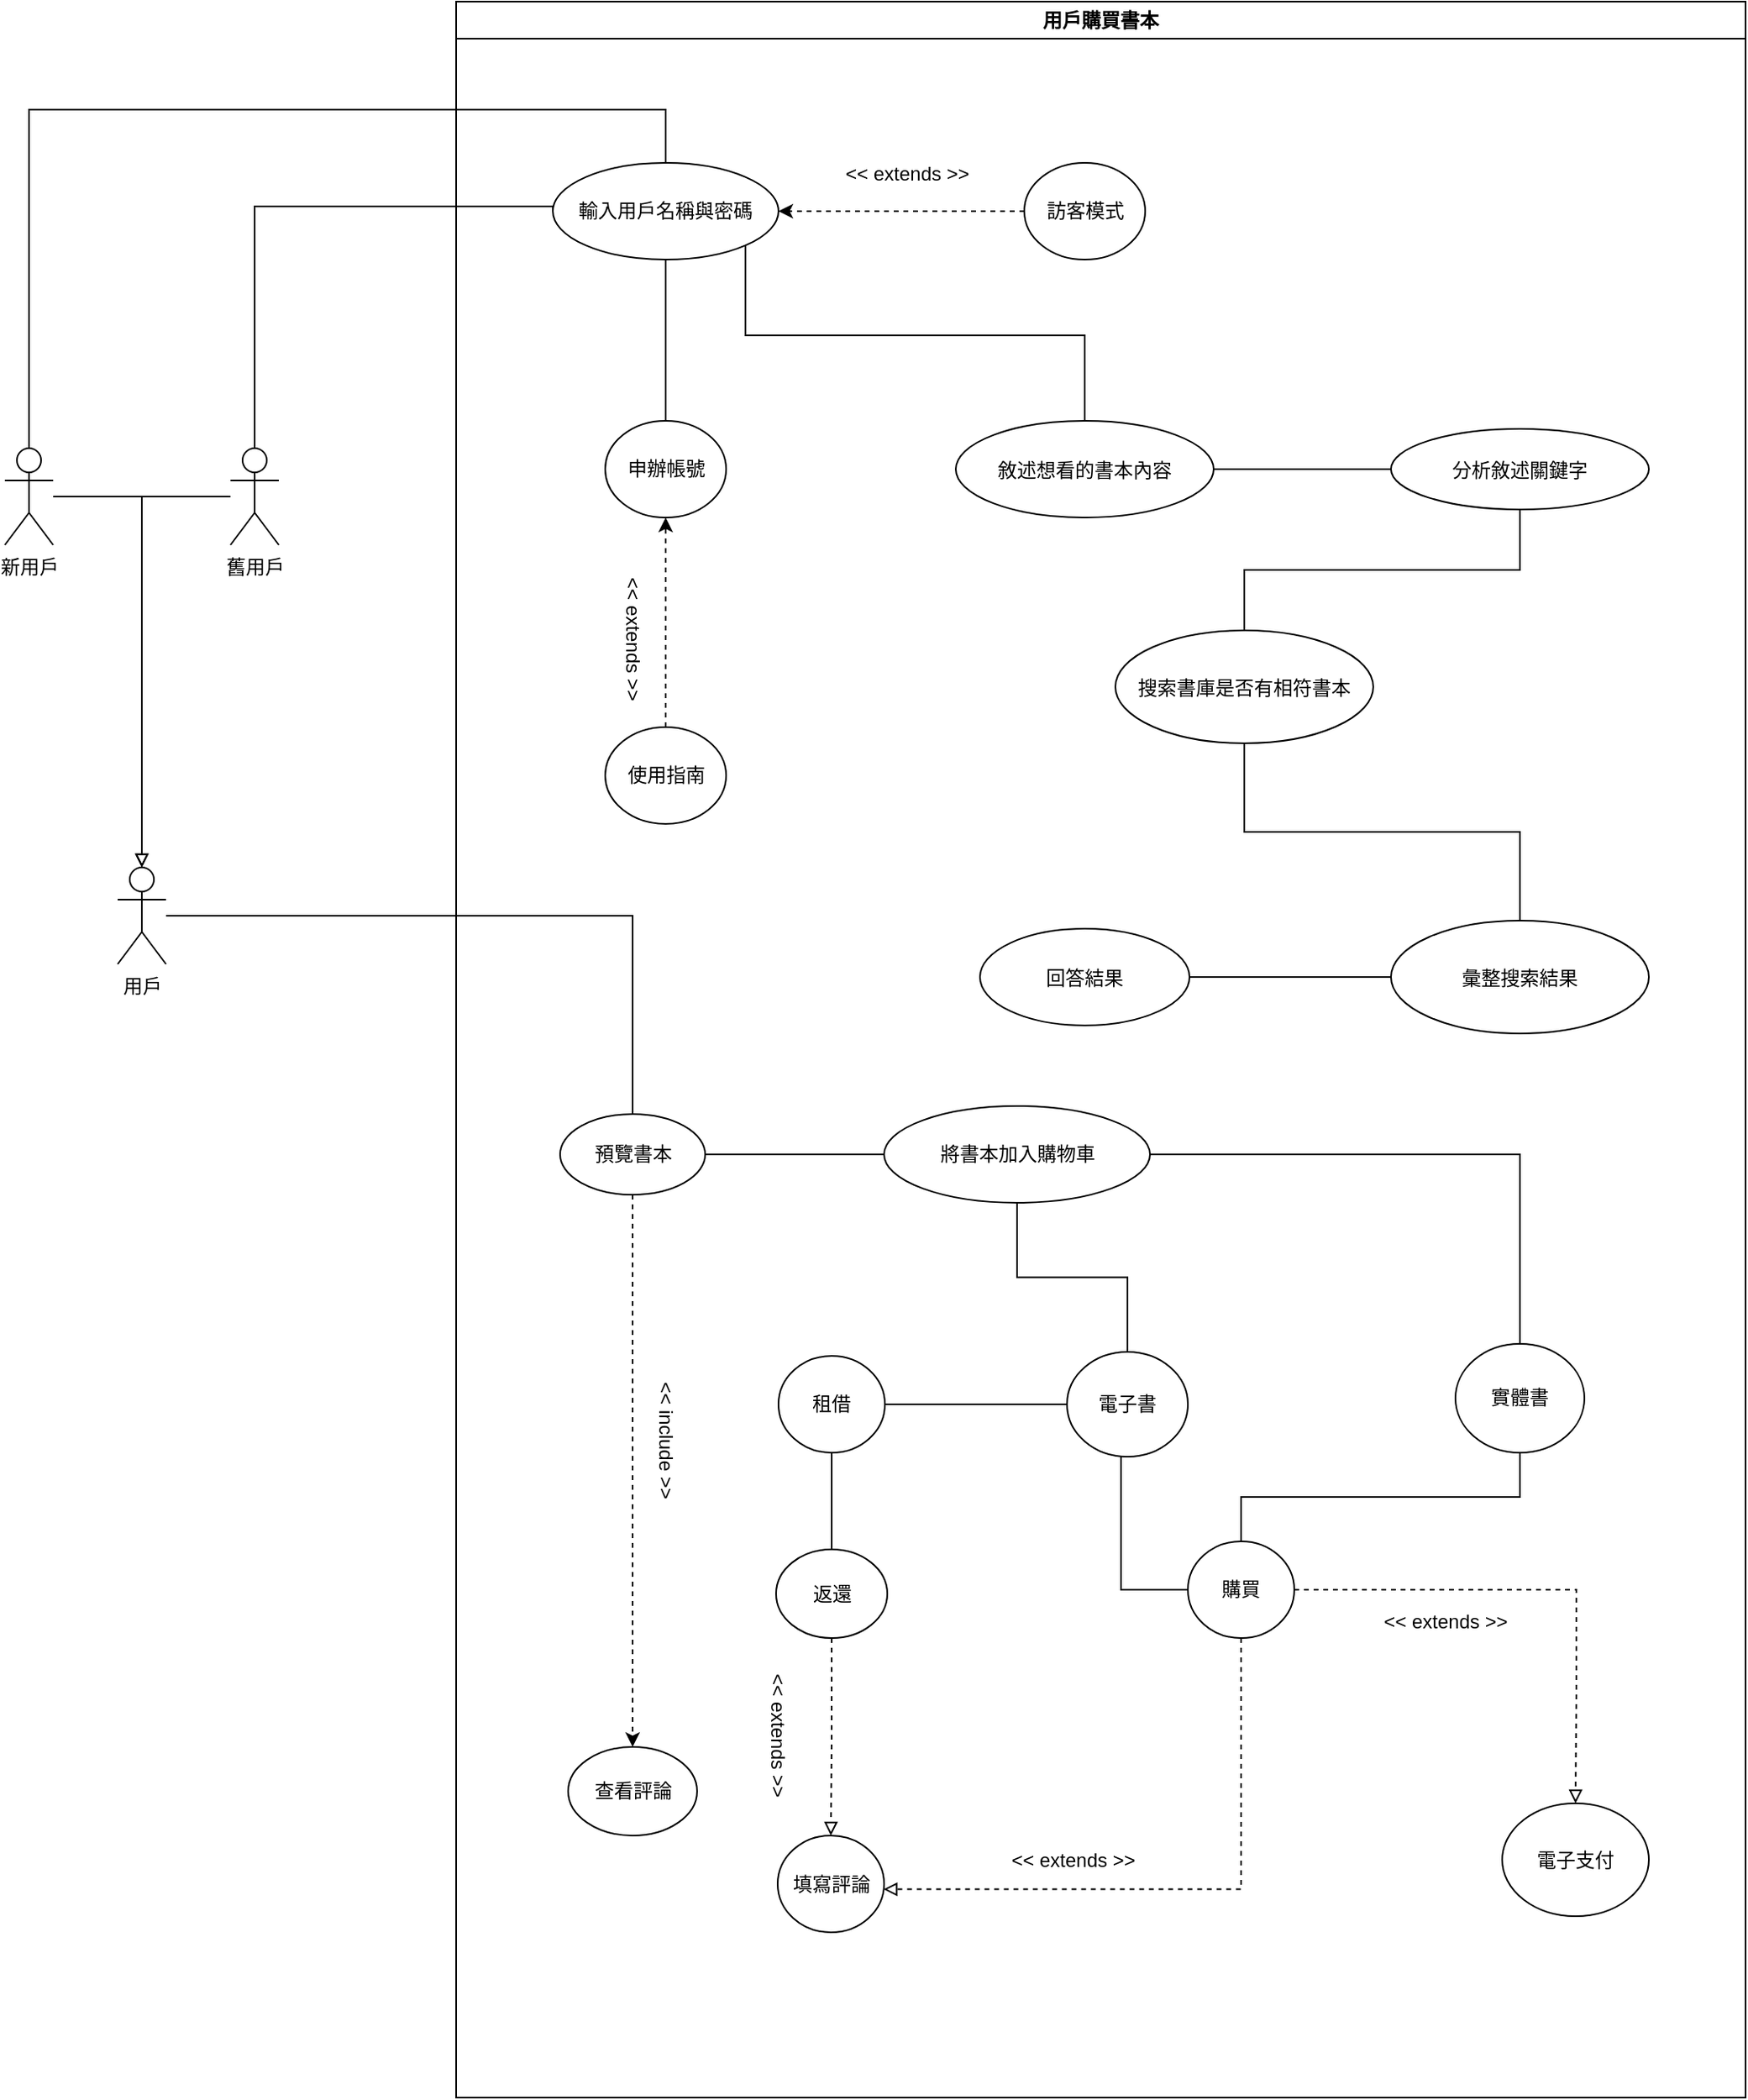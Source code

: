 <mxfile version="21.1.5" type="github" pages="4">
  <diagram name="第 1 页" id="juWUoHmqVazksuG_CoBL">
    <mxGraphModel dx="924" dy="549" grid="1" gridSize="10" guides="1" tooltips="1" connect="1" arrows="1" fold="1" page="1" pageScale="1" pageWidth="1169" pageHeight="1654" math="0" shadow="0">
      <root>
        <mxCell id="0" />
        <mxCell id="1" parent="0" />
        <mxCell id="0WwnzeJDcboaGbobXKBc-2" value="用戶購買書本" style="swimlane;whiteSpace=wrap;html=1;" vertex="1" parent="1">
          <mxGeometry x="340" y="173" width="800" height="1300" as="geometry">
            <mxRectangle x="270" y="100" width="110" height="30" as="alternateBounds" />
          </mxGeometry>
        </mxCell>
        <mxCell id="0WwnzeJDcboaGbobXKBc-35" value="輸入用戶名稱與密碼" style="ellipse;whiteSpace=wrap;html=1;" vertex="1" parent="0WwnzeJDcboaGbobXKBc-2">
          <mxGeometry x="60" y="100" width="140" height="60" as="geometry" />
        </mxCell>
        <mxCell id="0WwnzeJDcboaGbobXKBc-36" value="申辦帳號" style="ellipse;whiteSpace=wrap;html=1;" vertex="1" parent="0WwnzeJDcboaGbobXKBc-2">
          <mxGeometry x="92.5" y="260" width="75" height="60" as="geometry" />
        </mxCell>
        <mxCell id="0WwnzeJDcboaGbobXKBc-34" style="edgeStyle=orthogonalEdgeStyle;rounded=0;orthogonalLoop=1;jettySize=auto;html=1;exitX=0.5;exitY=1;exitDx=0;exitDy=0;entryX=0.5;entryY=0;entryDx=0;entryDy=0;endArrow=none;endFill=0;" edge="1" parent="0WwnzeJDcboaGbobXKBc-2" source="0WwnzeJDcboaGbobXKBc-35" target="0WwnzeJDcboaGbobXKBc-36">
          <mxGeometry relative="1" as="geometry" />
        </mxCell>
        <mxCell id="0WwnzeJDcboaGbobXKBc-79" style="edgeStyle=orthogonalEdgeStyle;rounded=0;orthogonalLoop=1;jettySize=auto;html=1;exitX=0;exitY=0.5;exitDx=0;exitDy=0;entryX=1;entryY=0.5;entryDx=0;entryDy=0;dashed=1;" edge="1" parent="0WwnzeJDcboaGbobXKBc-2" source="0WwnzeJDcboaGbobXKBc-38" target="0WwnzeJDcboaGbobXKBc-35">
          <mxGeometry relative="1" as="geometry" />
        </mxCell>
        <mxCell id="0WwnzeJDcboaGbobXKBc-38" value="訪客模式" style="ellipse;whiteSpace=wrap;html=1;" vertex="1" parent="0WwnzeJDcboaGbobXKBc-2">
          <mxGeometry x="352.5" y="100" width="75" height="60" as="geometry" />
        </mxCell>
        <mxCell id="0WwnzeJDcboaGbobXKBc-39" style="edgeStyle=orthogonalEdgeStyle;rounded=0;orthogonalLoop=1;jettySize=auto;html=1;entryX=0.5;entryY=1;entryDx=0;entryDy=0;endArrow=classic;endFill=1;dashed=1;" edge="1" parent="0WwnzeJDcboaGbobXKBc-2" source="0WwnzeJDcboaGbobXKBc-40" target="0WwnzeJDcboaGbobXKBc-36">
          <mxGeometry relative="1" as="geometry" />
        </mxCell>
        <mxCell id="0WwnzeJDcboaGbobXKBc-78" style="edgeStyle=orthogonalEdgeStyle;rounded=0;orthogonalLoop=1;jettySize=auto;html=1;entryX=0;entryY=0.5;entryDx=0;entryDy=0;endArrow=none;endFill=0;exitX=1;exitY=1;exitDx=0;exitDy=0;" edge="1" parent="0WwnzeJDcboaGbobXKBc-2" source="0WwnzeJDcboaGbobXKBc-35" target="0WwnzeJDcboaGbobXKBc-70">
          <mxGeometry relative="1" as="geometry">
            <Array as="points">
              <mxPoint x="180" y="207" />
              <mxPoint x="390" y="207" />
              <mxPoint x="390" y="290" />
            </Array>
          </mxGeometry>
        </mxCell>
        <mxCell id="0WwnzeJDcboaGbobXKBc-40" value="使用指南" style="ellipse;whiteSpace=wrap;html=1;" vertex="1" parent="0WwnzeJDcboaGbobXKBc-2">
          <mxGeometry x="92.5" y="450" width="75" height="60" as="geometry" />
        </mxCell>
        <mxCell id="0WwnzeJDcboaGbobXKBc-41" value="&amp;lt;&amp;lt; extends &amp;gt;&amp;gt;" style="text;html=1;strokeColor=none;fillColor=none;align=center;verticalAlign=middle;whiteSpace=wrap;rounded=0;" vertex="1" parent="0WwnzeJDcboaGbobXKBc-2">
          <mxGeometry x="235" y="87" width="90" height="40" as="geometry" />
        </mxCell>
        <mxCell id="0WwnzeJDcboaGbobXKBc-42" value="&amp;lt;&amp;lt; extends &amp;gt;&amp;gt;" style="text;html=1;strokeColor=none;fillColor=none;align=center;verticalAlign=middle;whiteSpace=wrap;rounded=0;rotation=90;" vertex="1" parent="0WwnzeJDcboaGbobXKBc-2">
          <mxGeometry x="64.5" y="380" width="90" height="30" as="geometry" />
        </mxCell>
        <mxCell id="0WwnzeJDcboaGbobXKBc-70" value="&lt;span style=&quot;font-size: 12px;&quot;&gt;敘述想看的書本內容&lt;/span&gt;" style="ellipse;whiteSpace=wrap;html=1;fontSize=14;" vertex="1" parent="0WwnzeJDcboaGbobXKBc-2">
          <mxGeometry x="310" y="260" width="160" height="60" as="geometry" />
        </mxCell>
        <mxCell id="0WwnzeJDcboaGbobXKBc-72" value="&lt;span style=&quot;font-size: 12px;&quot;&gt;分析敘述關鍵字&lt;/span&gt;" style="ellipse;whiteSpace=wrap;html=1;fontSize=14;" vertex="1" parent="0WwnzeJDcboaGbobXKBc-2">
          <mxGeometry x="580" y="265" width="160" height="50" as="geometry" />
        </mxCell>
        <mxCell id="0WwnzeJDcboaGbobXKBc-69" style="edgeStyle=orthogonalEdgeStyle;rounded=0;orthogonalLoop=1;jettySize=auto;html=1;exitX=1;exitY=0.5;exitDx=0;exitDy=0;fontSize=14;endArrow=none;endFill=0;" edge="1" parent="0WwnzeJDcboaGbobXKBc-2" source="0WwnzeJDcboaGbobXKBc-70" target="0WwnzeJDcboaGbobXKBc-72">
          <mxGeometry relative="1" as="geometry" />
        </mxCell>
        <mxCell id="0WwnzeJDcboaGbobXKBc-74" value="&lt;span style=&quot;font-size: 12px;&quot;&gt;搜索書庫是否有相符書本&lt;/span&gt;" style="ellipse;whiteSpace=wrap;html=1;fontSize=14;" vertex="1" parent="0WwnzeJDcboaGbobXKBc-2">
          <mxGeometry x="409" y="390" width="160" height="70" as="geometry" />
        </mxCell>
        <mxCell id="0WwnzeJDcboaGbobXKBc-71" style="edgeStyle=orthogonalEdgeStyle;rounded=0;orthogonalLoop=1;jettySize=auto;html=1;exitX=0.5;exitY=1;exitDx=0;exitDy=0;fontSize=14;endArrow=none;endFill=0;" edge="1" parent="0WwnzeJDcboaGbobXKBc-2" source="0WwnzeJDcboaGbobXKBc-72" target="0WwnzeJDcboaGbobXKBc-74">
          <mxGeometry relative="1" as="geometry" />
        </mxCell>
        <mxCell id="0WwnzeJDcboaGbobXKBc-76" value="&lt;span style=&quot;font-size: 12px;&quot;&gt;彙整搜索結果&lt;/span&gt;" style="ellipse;whiteSpace=wrap;html=1;fontSize=14;" vertex="1" parent="0WwnzeJDcboaGbobXKBc-2">
          <mxGeometry x="580" y="570" width="160" height="70" as="geometry" />
        </mxCell>
        <mxCell id="0WwnzeJDcboaGbobXKBc-73" style="edgeStyle=orthogonalEdgeStyle;rounded=0;orthogonalLoop=1;jettySize=auto;html=1;exitX=0.5;exitY=1;exitDx=0;exitDy=0;entryX=0.5;entryY=0;entryDx=0;entryDy=0;fontSize=14;endArrow=none;endFill=0;" edge="1" parent="0WwnzeJDcboaGbobXKBc-2" source="0WwnzeJDcboaGbobXKBc-74" target="0WwnzeJDcboaGbobXKBc-76">
          <mxGeometry relative="1" as="geometry" />
        </mxCell>
        <mxCell id="0WwnzeJDcboaGbobXKBc-77" value="&lt;span style=&quot;font-size: 12px;&quot;&gt;回答結果&lt;/span&gt;" style="ellipse;whiteSpace=wrap;html=1;fontSize=14;" vertex="1" parent="0WwnzeJDcboaGbobXKBc-2">
          <mxGeometry x="325" y="575" width="130" height="60" as="geometry" />
        </mxCell>
        <mxCell id="0WwnzeJDcboaGbobXKBc-75" style="edgeStyle=orthogonalEdgeStyle;rounded=0;orthogonalLoop=1;jettySize=auto;html=1;exitX=0;exitY=0.5;exitDx=0;exitDy=0;fontSize=14;endArrow=none;endFill=0;" edge="1" parent="0WwnzeJDcboaGbobXKBc-2" source="0WwnzeJDcboaGbobXKBc-76" target="0WwnzeJDcboaGbobXKBc-77">
          <mxGeometry relative="1" as="geometry" />
        </mxCell>
        <mxCell id="0WwnzeJDcboaGbobXKBc-125" style="edgeStyle=orthogonalEdgeStyle;rounded=0;orthogonalLoop=1;jettySize=auto;html=1;endArrow=none;endFill=0;" edge="1" parent="0WwnzeJDcboaGbobXKBc-2" source="0WwnzeJDcboaGbobXKBc-84" target="0WwnzeJDcboaGbobXKBc-89">
          <mxGeometry relative="1" as="geometry" />
        </mxCell>
        <mxCell id="0WwnzeJDcboaGbobXKBc-84" value="將書本加入購物車" style="ellipse;whiteSpace=wrap;html=1;" vertex="1" parent="0WwnzeJDcboaGbobXKBc-2">
          <mxGeometry x="265.5" y="685" width="165" height="60" as="geometry" />
        </mxCell>
        <mxCell id="0WwnzeJDcboaGbobXKBc-86" value="實體書" style="ellipse;whiteSpace=wrap;html=1;" vertex="1" parent="0WwnzeJDcboaGbobXKBc-2">
          <mxGeometry x="620" y="832.5" width="80" height="67.5" as="geometry" />
        </mxCell>
        <mxCell id="0WwnzeJDcboaGbobXKBc-83" style="edgeStyle=orthogonalEdgeStyle;rounded=0;orthogonalLoop=1;jettySize=auto;html=1;exitX=1;exitY=0.5;exitDx=0;exitDy=0;entryX=0.5;entryY=0;entryDx=0;entryDy=0;endArrow=none;endFill=0;" edge="1" parent="0WwnzeJDcboaGbobXKBc-2" source="0WwnzeJDcboaGbobXKBc-84" target="0WwnzeJDcboaGbobXKBc-86">
          <mxGeometry relative="1" as="geometry" />
        </mxCell>
        <mxCell id="0WwnzeJDcboaGbobXKBc-122" style="edgeStyle=orthogonalEdgeStyle;rounded=0;orthogonalLoop=1;jettySize=auto;html=1;endArrow=none;endFill=0;" edge="1" parent="0WwnzeJDcboaGbobXKBc-2" source="0WwnzeJDcboaGbobXKBc-89" target="0WwnzeJDcboaGbobXKBc-91">
          <mxGeometry relative="1" as="geometry" />
        </mxCell>
        <mxCell id="0WwnzeJDcboaGbobXKBc-126" style="edgeStyle=orthogonalEdgeStyle;rounded=0;orthogonalLoop=1;jettySize=auto;html=1;exitX=0.5;exitY=1;exitDx=0;exitDy=0;entryX=0.009;entryY=0.571;entryDx=0;entryDy=0;entryPerimeter=0;endArrow=none;endFill=0;" edge="1" parent="0WwnzeJDcboaGbobXKBc-2" target="0WwnzeJDcboaGbobXKBc-92">
          <mxGeometry relative="1" as="geometry">
            <mxPoint x="412.5" y="870" as="sourcePoint" />
            <Array as="points">
              <mxPoint x="413" y="985" />
              <mxPoint x="455" y="985" />
            </Array>
          </mxGeometry>
        </mxCell>
        <mxCell id="0WwnzeJDcboaGbobXKBc-89" value="電子書" style="ellipse;whiteSpace=wrap;html=1;" vertex="1" parent="0WwnzeJDcboaGbobXKBc-2">
          <mxGeometry x="379" y="837.5" width="75" height="65" as="geometry" />
        </mxCell>
        <mxCell id="0WwnzeJDcboaGbobXKBc-119" style="edgeStyle=orthogonalEdgeStyle;rounded=0;orthogonalLoop=1;jettySize=auto;html=1;entryX=0.5;entryY=0;entryDx=0;entryDy=0;endArrow=none;endFill=0;" edge="1" parent="0WwnzeJDcboaGbobXKBc-2" source="0WwnzeJDcboaGbobXKBc-91" target="0WwnzeJDcboaGbobXKBc-95">
          <mxGeometry relative="1" as="geometry" />
        </mxCell>
        <mxCell id="0WwnzeJDcboaGbobXKBc-91" value="租借" style="ellipse;whiteSpace=wrap;html=1;" vertex="1" parent="0WwnzeJDcboaGbobXKBc-2">
          <mxGeometry x="200" y="840" width="66" height="60" as="geometry" />
        </mxCell>
        <mxCell id="0WwnzeJDcboaGbobXKBc-127" style="edgeStyle=orthogonalEdgeStyle;rounded=0;orthogonalLoop=1;jettySize=auto;html=1;entryX=0.995;entryY=0.555;entryDx=0;entryDy=0;entryPerimeter=0;dashed=1;endArrow=block;endFill=0;" edge="1" parent="0WwnzeJDcboaGbobXKBc-2" source="0WwnzeJDcboaGbobXKBc-92" target="0WwnzeJDcboaGbobXKBc-107">
          <mxGeometry relative="1" as="geometry">
            <Array as="points">
              <mxPoint x="487" y="1171" />
            </Array>
          </mxGeometry>
        </mxCell>
        <mxCell id="0WwnzeJDcboaGbobXKBc-129" style="edgeStyle=orthogonalEdgeStyle;rounded=0;orthogonalLoop=1;jettySize=auto;html=1;exitX=1;exitY=0.5;exitDx=0;exitDy=0;entryX=0.5;entryY=0;entryDx=0;entryDy=0;dashed=1;endArrow=block;endFill=0;" edge="1" parent="0WwnzeJDcboaGbobXKBc-2" source="0WwnzeJDcboaGbobXKBc-92" target="0WwnzeJDcboaGbobXKBc-128">
          <mxGeometry relative="1" as="geometry">
            <Array as="points">
              <mxPoint x="695" y="985" />
              <mxPoint x="695" y="1050" />
            </Array>
          </mxGeometry>
        </mxCell>
        <mxCell id="0WwnzeJDcboaGbobXKBc-92" value="購買" style="ellipse;whiteSpace=wrap;html=1;" vertex="1" parent="0WwnzeJDcboaGbobXKBc-2">
          <mxGeometry x="454" y="955" width="66" height="60" as="geometry" />
        </mxCell>
        <mxCell id="0WwnzeJDcboaGbobXKBc-85" style="edgeStyle=orthogonalEdgeStyle;rounded=0;orthogonalLoop=1;jettySize=auto;html=1;exitX=0.5;exitY=1;exitDx=0;exitDy=0;startArrow=none;startFill=0;endArrow=none;endFill=0;entryX=0.5;entryY=0;entryDx=0;entryDy=0;" edge="1" parent="0WwnzeJDcboaGbobXKBc-2" source="0WwnzeJDcboaGbobXKBc-86" target="0WwnzeJDcboaGbobXKBc-92">
          <mxGeometry relative="1" as="geometry">
            <mxPoint x="490" y="950" as="targetPoint" />
          </mxGeometry>
        </mxCell>
        <mxCell id="0WwnzeJDcboaGbobXKBc-93" style="edgeStyle=orthogonalEdgeStyle;rounded=0;orthogonalLoop=1;jettySize=auto;html=1;exitX=1;exitY=0.5;exitDx=0;exitDy=0;entryX=0;entryY=0.5;entryDx=0;entryDy=0;endArrow=none;endFill=0;" edge="1" parent="0WwnzeJDcboaGbobXKBc-2" source="0WwnzeJDcboaGbobXKBc-94" target="0WwnzeJDcboaGbobXKBc-84">
          <mxGeometry relative="1" as="geometry" />
        </mxCell>
        <mxCell id="0WwnzeJDcboaGbobXKBc-116" style="edgeStyle=orthogonalEdgeStyle;rounded=0;orthogonalLoop=1;jettySize=auto;html=1;exitX=0.5;exitY=1;exitDx=0;exitDy=0;dashed=1;" edge="1" parent="0WwnzeJDcboaGbobXKBc-2" source="0WwnzeJDcboaGbobXKBc-94" target="0WwnzeJDcboaGbobXKBc-105">
          <mxGeometry relative="1" as="geometry" />
        </mxCell>
        <mxCell id="0WwnzeJDcboaGbobXKBc-94" value="預覽書本" style="ellipse;whiteSpace=wrap;html=1;" vertex="1" parent="0WwnzeJDcboaGbobXKBc-2">
          <mxGeometry x="64.5" y="690" width="90" height="50" as="geometry" />
        </mxCell>
        <mxCell id="0WwnzeJDcboaGbobXKBc-108" style="edgeStyle=orthogonalEdgeStyle;rounded=0;orthogonalLoop=1;jettySize=auto;html=1;entryX=0.5;entryY=0;entryDx=0;entryDy=0;endArrow=block;endFill=0;dashed=1;" edge="1" parent="0WwnzeJDcboaGbobXKBc-2" source="0WwnzeJDcboaGbobXKBc-95" target="0WwnzeJDcboaGbobXKBc-107">
          <mxGeometry relative="1" as="geometry" />
        </mxCell>
        <mxCell id="0WwnzeJDcboaGbobXKBc-95" value="返還" style="ellipse;whiteSpace=wrap;html=1;" vertex="1" parent="0WwnzeJDcboaGbobXKBc-2">
          <mxGeometry x="198.5" y="960" width="69" height="55" as="geometry" />
        </mxCell>
        <mxCell id="0WwnzeJDcboaGbobXKBc-97" value="&amp;lt;&amp;lt; include &amp;gt;&amp;gt;" style="text;html=1;align=center;verticalAlign=middle;resizable=0;points=[];autosize=1;strokeColor=none;fillColor=none;rotation=90;" vertex="1" parent="0WwnzeJDcboaGbobXKBc-2">
          <mxGeometry x="80" y="877" width="100" height="30" as="geometry" />
        </mxCell>
        <mxCell id="0WwnzeJDcboaGbobXKBc-105" value="查看評論" style="ellipse;whiteSpace=wrap;html=1;" vertex="1" parent="0WwnzeJDcboaGbobXKBc-2">
          <mxGeometry x="69.5" y="1082.5" width="80" height="55" as="geometry" />
        </mxCell>
        <mxCell id="0WwnzeJDcboaGbobXKBc-107" value="填寫評論" style="ellipse;whiteSpace=wrap;html=1;" vertex="1" parent="0WwnzeJDcboaGbobXKBc-2">
          <mxGeometry x="199.5" y="1137.5" width="66" height="60" as="geometry" />
        </mxCell>
        <mxCell id="0WwnzeJDcboaGbobXKBc-112" value="&amp;lt;&amp;lt; extends &amp;gt;&amp;gt;" style="text;html=1;strokeColor=none;fillColor=none;align=center;verticalAlign=middle;whiteSpace=wrap;rounded=0;rotation=90;" vertex="1" parent="0WwnzeJDcboaGbobXKBc-2">
          <mxGeometry x="154.5" y="1060" width="90" height="30" as="geometry" />
        </mxCell>
        <mxCell id="0WwnzeJDcboaGbobXKBc-113" value="&amp;lt;&amp;lt; extends &amp;gt;&amp;gt;" style="text;html=1;strokeColor=none;fillColor=none;align=center;verticalAlign=middle;whiteSpace=wrap;rounded=0;rotation=0;" vertex="1" parent="0WwnzeJDcboaGbobXKBc-2">
          <mxGeometry x="337.5" y="1137.5" width="90" height="30" as="geometry" />
        </mxCell>
        <mxCell id="0WwnzeJDcboaGbobXKBc-128" value="電子支付" style="ellipse;whiteSpace=wrap;html=1;" vertex="1" parent="0WwnzeJDcboaGbobXKBc-2">
          <mxGeometry x="649" y="1117.5" width="91" height="70" as="geometry" />
        </mxCell>
        <mxCell id="0WwnzeJDcboaGbobXKBc-130" value="&amp;lt;&amp;lt; extends &amp;gt;&amp;gt;" style="text;html=1;strokeColor=none;fillColor=none;align=center;verticalAlign=middle;whiteSpace=wrap;rounded=0;rotation=0;" vertex="1" parent="0WwnzeJDcboaGbobXKBc-2">
          <mxGeometry x="569" y="990" width="90" height="30" as="geometry" />
        </mxCell>
        <mxCell id="0WwnzeJDcboaGbobXKBc-133" style="edgeStyle=orthogonalEdgeStyle;rounded=0;orthogonalLoop=1;jettySize=auto;html=1;endArrow=block;endFill=0;" edge="1" parent="1" source="0WwnzeJDcboaGbobXKBc-21" target="0WwnzeJDcboaGbobXKBc-22">
          <mxGeometry relative="1" as="geometry" />
        </mxCell>
        <mxCell id="0WwnzeJDcboaGbobXKBc-21" value="舊用戶" style="shape=umlActor;verticalLabelPosition=bottom;verticalAlign=top;html=1;outlineConnect=0;" vertex="1" parent="1">
          <mxGeometry x="200" y="450" width="30" height="60" as="geometry" />
        </mxCell>
        <mxCell id="0WwnzeJDcboaGbobXKBc-102" style="edgeStyle=orthogonalEdgeStyle;rounded=0;orthogonalLoop=1;jettySize=auto;html=1;entryX=0.5;entryY=0;entryDx=0;entryDy=0;endArrow=none;endFill=0;" edge="1" parent="1" source="0WwnzeJDcboaGbobXKBc-22" target="0WwnzeJDcboaGbobXKBc-94">
          <mxGeometry relative="1" as="geometry" />
        </mxCell>
        <mxCell id="0WwnzeJDcboaGbobXKBc-22" value="用戶" style="shape=umlActor;verticalLabelPosition=bottom;verticalAlign=top;html=1;outlineConnect=0;" vertex="1" parent="1">
          <mxGeometry x="130" y="710" width="30" height="60" as="geometry" />
        </mxCell>
        <mxCell id="0WwnzeJDcboaGbobXKBc-33" style="edgeStyle=orthogonalEdgeStyle;rounded=0;orthogonalLoop=1;jettySize=auto;html=1;endArrow=block;endFill=0;" edge="1" parent="1" source="0WwnzeJDcboaGbobXKBc-32" target="0WwnzeJDcboaGbobXKBc-22">
          <mxGeometry relative="1" as="geometry">
            <Array as="points">
              <mxPoint x="145" y="480" />
            </Array>
          </mxGeometry>
        </mxCell>
        <mxCell id="0WwnzeJDcboaGbobXKBc-32" value="新用戶" style="shape=umlActor;verticalLabelPosition=bottom;verticalAlign=top;html=1;outlineConnect=0;" vertex="1" parent="1">
          <mxGeometry x="60" y="450" width="30" height="60" as="geometry" />
        </mxCell>
        <mxCell id="0WwnzeJDcboaGbobXKBc-98" style="edgeStyle=orthogonalEdgeStyle;rounded=0;orthogonalLoop=1;jettySize=auto;html=1;entryX=0.5;entryY=0;entryDx=0;entryDy=0;entryPerimeter=0;endArrow=none;endFill=0;" edge="1" parent="1" source="0WwnzeJDcboaGbobXKBc-35" target="0WwnzeJDcboaGbobXKBc-32">
          <mxGeometry relative="1" as="geometry">
            <Array as="points">
              <mxPoint x="470" y="240" />
              <mxPoint x="75" y="240" />
            </Array>
          </mxGeometry>
        </mxCell>
        <mxCell id="0WwnzeJDcboaGbobXKBc-99" style="edgeStyle=orthogonalEdgeStyle;rounded=0;orthogonalLoop=1;jettySize=auto;html=1;exitX=0;exitY=0.5;exitDx=0;exitDy=0;entryX=0.5;entryY=0;entryDx=0;entryDy=0;entryPerimeter=0;endArrow=none;endFill=0;" edge="1" parent="1" source="0WwnzeJDcboaGbobXKBc-35" target="0WwnzeJDcboaGbobXKBc-21">
          <mxGeometry relative="1" as="geometry">
            <Array as="points">
              <mxPoint x="215" y="300" />
            </Array>
          </mxGeometry>
        </mxCell>
      </root>
    </mxGraphModel>
  </diagram>
  <diagram id="I1DS4iShznRxgmD40Sv0" name="第 2 页">
    <mxGraphModel dx="1617" dy="2614" grid="1" gridSize="10" guides="1" tooltips="1" connect="1" arrows="1" fold="1" page="1" pageScale="1" pageWidth="1169" pageHeight="1654" math="0" shadow="0">
      <root>
        <mxCell id="0" />
        <mxCell id="1" parent="0" />
        <mxCell id="V1Nyt2eJGs27ZjWTDNi4-1" style="edgeStyle=orthogonalEdgeStyle;rounded=0;orthogonalLoop=1;jettySize=auto;html=1;entryX=0;entryY=0.5;entryDx=0;entryDy=0;fontSize=16;endArrow=none;endFill=0;" edge="1" parent="1" source="V1Nyt2eJGs27ZjWTDNi4-2" target="V1Nyt2eJGs27ZjWTDNi4-5">
          <mxGeometry relative="1" as="geometry">
            <mxPoint x="320" y="-760" as="targetPoint" />
          </mxGeometry>
        </mxCell>
        <mxCell id="V1Nyt2eJGs27ZjWTDNi4-2" value="用戶" style="shape=umlActor;verticalLabelPosition=bottom;verticalAlign=top;html=1;outlineConnect=0;" vertex="1" parent="1">
          <mxGeometry x="120" y="-630" width="40" height="76" as="geometry" />
        </mxCell>
        <mxCell id="V1Nyt2eJGs27ZjWTDNi4-3" value="&lt;font style=&quot;font-size: 16px;&quot;&gt;用戶對話式搜索書本&lt;/font&gt;" style="swimlane;whiteSpace=wrap;html=1;" vertex="1" parent="1">
          <mxGeometry x="230" y="-910" width="500" height="400" as="geometry" />
        </mxCell>
        <mxCell id="V1Nyt2eJGs27ZjWTDNi4-4" style="edgeStyle=orthogonalEdgeStyle;rounded=0;orthogonalLoop=1;jettySize=auto;html=1;exitX=1;exitY=0.5;exitDx=0;exitDy=0;fontSize=14;endArrow=none;endFill=0;" edge="1" parent="V1Nyt2eJGs27ZjWTDNi4-3" source="V1Nyt2eJGs27ZjWTDNi4-5" target="V1Nyt2eJGs27ZjWTDNi4-7">
          <mxGeometry relative="1" as="geometry" />
        </mxCell>
        <mxCell id="V1Nyt2eJGs27ZjWTDNi4-5" value="&lt;span style=&quot;font-size: 12px;&quot;&gt;敘述想看的書本內容&lt;/span&gt;" style="ellipse;whiteSpace=wrap;html=1;fontSize=14;" vertex="1" parent="V1Nyt2eJGs27ZjWTDNi4-3">
          <mxGeometry x="40" y="42" width="160" height="60" as="geometry" />
        </mxCell>
        <mxCell id="V1Nyt2eJGs27ZjWTDNi4-6" style="edgeStyle=orthogonalEdgeStyle;rounded=0;orthogonalLoop=1;jettySize=auto;html=1;exitX=0.5;exitY=1;exitDx=0;exitDy=0;fontSize=14;endArrow=none;endFill=0;" edge="1" parent="V1Nyt2eJGs27ZjWTDNi4-3" source="V1Nyt2eJGs27ZjWTDNi4-7" target="V1Nyt2eJGs27ZjWTDNi4-9">
          <mxGeometry relative="1" as="geometry" />
        </mxCell>
        <mxCell id="V1Nyt2eJGs27ZjWTDNi4-7" value="&lt;span style=&quot;font-size: 12px;&quot;&gt;AI 進行分析用戶敘述&lt;/span&gt;" style="ellipse;whiteSpace=wrap;html=1;fontSize=14;" vertex="1" parent="V1Nyt2eJGs27ZjWTDNi4-3">
          <mxGeometry x="300" y="47" width="160" height="50" as="geometry" />
        </mxCell>
        <mxCell id="V1Nyt2eJGs27ZjWTDNi4-8" style="edgeStyle=orthogonalEdgeStyle;rounded=0;orthogonalLoop=1;jettySize=auto;html=1;exitX=0.5;exitY=1;exitDx=0;exitDy=0;entryX=0.5;entryY=0;entryDx=0;entryDy=0;fontSize=14;endArrow=none;endFill=0;" edge="1" parent="V1Nyt2eJGs27ZjWTDNi4-3" source="V1Nyt2eJGs27ZjWTDNi4-9" target="V1Nyt2eJGs27ZjWTDNi4-11">
          <mxGeometry relative="1" as="geometry" />
        </mxCell>
        <mxCell id="V1Nyt2eJGs27ZjWTDNi4-9" value="&lt;span style=&quot;font-size: 12px;&quot;&gt;搜索書庫是否有相符書本&lt;/span&gt;" style="ellipse;whiteSpace=wrap;html=1;fontSize=14;" vertex="1" parent="V1Nyt2eJGs27ZjWTDNi4-3">
          <mxGeometry x="170" y="170" width="160" height="50" as="geometry" />
        </mxCell>
        <mxCell id="V1Nyt2eJGs27ZjWTDNi4-10" style="edgeStyle=orthogonalEdgeStyle;rounded=0;orthogonalLoop=1;jettySize=auto;html=1;exitX=0;exitY=0.5;exitDx=0;exitDy=0;fontSize=14;endArrow=none;endFill=0;" edge="1" parent="V1Nyt2eJGs27ZjWTDNi4-3" source="V1Nyt2eJGs27ZjWTDNi4-11" target="V1Nyt2eJGs27ZjWTDNi4-12">
          <mxGeometry relative="1" as="geometry" />
        </mxCell>
        <mxCell id="V1Nyt2eJGs27ZjWTDNi4-11" value="&lt;span style=&quot;font-size: 12px;&quot;&gt;AI 彙整搜索結果&lt;/span&gt;" style="ellipse;whiteSpace=wrap;html=1;fontSize=14;" vertex="1" parent="V1Nyt2eJGs27ZjWTDNi4-3">
          <mxGeometry x="300" y="290" width="160" height="50" as="geometry" />
        </mxCell>
        <mxCell id="V1Nyt2eJGs27ZjWTDNi4-12" value="&lt;span style=&quot;font-size: 12px;&quot;&gt;AI 回答結果&lt;/span&gt;" style="ellipse;whiteSpace=wrap;html=1;fontSize=14;" vertex="1" parent="V1Nyt2eJGs27ZjWTDNi4-3">
          <mxGeometry x="40" y="290" width="160" height="50" as="geometry" />
        </mxCell>
      </root>
    </mxGraphModel>
  </diagram>
  <diagram id="fQHkbRn-pO_E9gneuS1Z" name="第 3 页">
    <mxGraphModel dx="1617" dy="960" grid="1" gridSize="10" guides="1" tooltips="1" connect="1" arrows="1" fold="1" page="1" pageScale="1" pageWidth="1169" pageHeight="1654" math="0" shadow="0">
      <root>
        <mxCell id="0" />
        <mxCell id="1" parent="0" />
        <mxCell id="gbLF52luCfXQgLGVeHla-1" value="用戶登入" style="swimlane;whiteSpace=wrap;html=1;" vertex="1" parent="1">
          <mxGeometry x="220" y="130" width="380" height="460" as="geometry" />
        </mxCell>
        <mxCell id="gbLF52luCfXQgLGVeHla-2" style="edgeStyle=orthogonalEdgeStyle;rounded=0;orthogonalLoop=1;jettySize=auto;html=1;exitX=0.5;exitY=1;exitDx=0;exitDy=0;entryX=0.5;entryY=0;entryDx=0;entryDy=0;endArrow=none;endFill=0;" edge="1" parent="gbLF52luCfXQgLGVeHla-1" source="gbLF52luCfXQgLGVeHla-3" target="gbLF52luCfXQgLGVeHla-4">
          <mxGeometry relative="1" as="geometry" />
        </mxCell>
        <mxCell id="gbLF52luCfXQgLGVeHla-3" value="輸入用戶名稱與密碼" style="ellipse;whiteSpace=wrap;html=1;" vertex="1" parent="gbLF52luCfXQgLGVeHla-1">
          <mxGeometry x="20" y="80" width="140" height="60" as="geometry" />
        </mxCell>
        <mxCell id="gbLF52luCfXQgLGVeHla-4" value="申辦帳號" style="ellipse;whiteSpace=wrap;html=1;" vertex="1" parent="gbLF52luCfXQgLGVeHla-1">
          <mxGeometry x="52.5" y="220" width="75" height="60" as="geometry" />
        </mxCell>
        <mxCell id="gbLF52luCfXQgLGVeHla-5" style="edgeStyle=orthogonalEdgeStyle;rounded=0;orthogonalLoop=1;jettySize=auto;html=1;entryX=1;entryY=0.5;entryDx=0;entryDy=0;endArrow=classic;endFill=1;dashed=1;exitX=0.5;exitY=0;exitDx=0;exitDy=0;" edge="1" parent="gbLF52luCfXQgLGVeHla-1" source="gbLF52luCfXQgLGVeHla-6" target="gbLF52luCfXQgLGVeHla-3">
          <mxGeometry relative="1" as="geometry">
            <mxPoint x="230" y="250" as="sourcePoint" />
            <Array as="points">
              <mxPoint x="288" y="170" />
              <mxPoint x="288" y="110" />
            </Array>
          </mxGeometry>
        </mxCell>
        <mxCell id="gbLF52luCfXQgLGVeHla-6" value="訪客模式" style="ellipse;whiteSpace=wrap;html=1;" vertex="1" parent="gbLF52luCfXQgLGVeHla-1">
          <mxGeometry x="250" y="210" width="75" height="60" as="geometry" />
        </mxCell>
        <mxCell id="gbLF52luCfXQgLGVeHla-7" style="edgeStyle=orthogonalEdgeStyle;rounded=0;orthogonalLoop=1;jettySize=auto;html=1;entryX=0.5;entryY=1;entryDx=0;entryDy=0;endArrow=classic;endFill=1;dashed=1;" edge="1" parent="gbLF52luCfXQgLGVeHla-1" source="gbLF52luCfXQgLGVeHla-8" target="gbLF52luCfXQgLGVeHla-4">
          <mxGeometry relative="1" as="geometry" />
        </mxCell>
        <mxCell id="gbLF52luCfXQgLGVeHla-8" value="使用指南" style="ellipse;whiteSpace=wrap;html=1;" vertex="1" parent="gbLF52luCfXQgLGVeHla-1">
          <mxGeometry x="52.5" y="380" width="75" height="60" as="geometry" />
        </mxCell>
        <mxCell id="gbLF52luCfXQgLGVeHla-9" value="&amp;lt;&amp;lt; extends &amp;gt;&amp;gt;" style="text;html=1;strokeColor=none;fillColor=none;align=center;verticalAlign=middle;whiteSpace=wrap;rounded=0;" vertex="1" parent="gbLF52luCfXQgLGVeHla-1">
          <mxGeometry x="190" y="80" width="90" height="30" as="geometry" />
        </mxCell>
        <mxCell id="gbLF52luCfXQgLGVeHla-10" value="&amp;lt;&amp;lt; extends &amp;gt;&amp;gt;" style="text;html=1;strokeColor=none;fillColor=none;align=center;verticalAlign=middle;whiteSpace=wrap;rounded=0;rotation=90;" vertex="1" parent="gbLF52luCfXQgLGVeHla-1">
          <mxGeometry x="60" y="320" width="90" height="30" as="geometry" />
        </mxCell>
        <mxCell id="gbLF52luCfXQgLGVeHla-11" value="用戶" style="shape=umlActor;verticalLabelPosition=bottom;verticalAlign=top;html=1;outlineConnect=0;" vertex="1" parent="1">
          <mxGeometry x="90" y="470" width="30" height="60" as="geometry" />
        </mxCell>
        <mxCell id="gbLF52luCfXQgLGVeHla-12" style="edgeStyle=orthogonalEdgeStyle;rounded=0;orthogonalLoop=1;jettySize=auto;html=1;entryX=0.5;entryY=0;entryDx=0;entryDy=0;entryPerimeter=0;endArrow=block;endFill=0;" edge="1" parent="1" source="gbLF52luCfXQgLGVeHla-13" target="gbLF52luCfXQgLGVeHla-11">
          <mxGeometry relative="1" as="geometry" />
        </mxCell>
        <mxCell id="gbLF52luCfXQgLGVeHla-13" value="舊用戶" style="shape=umlActor;verticalLabelPosition=bottom;verticalAlign=top;html=1;outlineConnect=0;" vertex="1" parent="1">
          <mxGeometry x="50" y="350" width="30" height="60" as="geometry" />
        </mxCell>
        <mxCell id="gbLF52luCfXQgLGVeHla-14" style="edgeStyle=orthogonalEdgeStyle;rounded=0;orthogonalLoop=1;jettySize=auto;html=1;entryX=0.5;entryY=0;entryDx=0;entryDy=0;entryPerimeter=0;endArrow=block;endFill=0;" edge="1" parent="1" source="gbLF52luCfXQgLGVeHla-16" target="gbLF52luCfXQgLGVeHla-11">
          <mxGeometry relative="1" as="geometry" />
        </mxCell>
        <mxCell id="gbLF52luCfXQgLGVeHla-15" style="edgeStyle=orthogonalEdgeStyle;rounded=0;orthogonalLoop=1;jettySize=auto;html=1;entryX=0;entryY=0.5;entryDx=0;entryDy=0;endArrow=none;endFill=0;" edge="1" parent="1" source="gbLF52luCfXQgLGVeHla-16" target="gbLF52luCfXQgLGVeHla-4">
          <mxGeometry relative="1" as="geometry" />
        </mxCell>
        <mxCell id="gbLF52luCfXQgLGVeHla-16" value="新用戶" style="shape=umlActor;verticalLabelPosition=bottom;verticalAlign=top;html=1;outlineConnect=0;" vertex="1" parent="1">
          <mxGeometry x="130" y="350" width="30" height="60" as="geometry" />
        </mxCell>
        <mxCell id="gbLF52luCfXQgLGVeHla-17" style="edgeStyle=orthogonalEdgeStyle;rounded=0;orthogonalLoop=1;jettySize=auto;html=1;exitX=0;exitY=0.5;exitDx=0;exitDy=0;entryX=0.5;entryY=0;entryDx=0;entryDy=0;entryPerimeter=0;endArrow=none;endFill=0;" edge="1" parent="1" source="gbLF52luCfXQgLGVeHla-3" target="gbLF52luCfXQgLGVeHla-13">
          <mxGeometry relative="1" as="geometry" />
        </mxCell>
      </root>
    </mxGraphModel>
  </diagram>
  <diagram id="TZheQ4UtAMiVdlDoZJXI" name="第 4 页">
    <mxGraphModel dx="1617" dy="960" grid="1" gridSize="10" guides="1" tooltips="1" connect="1" arrows="1" fold="1" page="1" pageScale="1" pageWidth="1169" pageHeight="1654" math="0" shadow="0">
      <root>
        <mxCell id="0" />
        <mxCell id="1" parent="0" />
        <mxCell id="Ke5rd1nxsrI9M_XZsOlw-1" value="用戶" style="shape=umlActor;verticalLabelPosition=bottom;verticalAlign=top;html=1;outlineConnect=0;" vertex="1" parent="1">
          <mxGeometry x="50" y="210" width="30" height="60" as="geometry" />
        </mxCell>
        <mxCell id="Ke5rd1nxsrI9M_XZsOlw-2" value="用戶購買書本" style="swimlane;whiteSpace=wrap;html=1;" vertex="1" parent="1">
          <mxGeometry x="130" y="80" width="410" height="340" as="geometry">
            <mxRectangle x="270" y="100" width="110" height="30" as="alternateBounds" />
          </mxGeometry>
        </mxCell>
        <mxCell id="Ke5rd1nxsrI9M_XZsOlw-3" style="edgeStyle=orthogonalEdgeStyle;rounded=0;orthogonalLoop=1;jettySize=auto;html=1;exitX=0.5;exitY=1;exitDx=0;exitDy=0;entryX=0.5;entryY=0;entryDx=0;entryDy=0;endArrow=none;endFill=0;" edge="1" parent="Ke5rd1nxsrI9M_XZsOlw-2" source="Ke5rd1nxsrI9M_XZsOlw-5" target="Ke5rd1nxsrI9M_XZsOlw-10">
          <mxGeometry relative="1" as="geometry" />
        </mxCell>
        <mxCell id="Ke5rd1nxsrI9M_XZsOlw-4" style="edgeStyle=orthogonalEdgeStyle;rounded=0;orthogonalLoop=1;jettySize=auto;html=1;exitX=1;exitY=0.5;exitDx=0;exitDy=0;entryX=0.5;entryY=0;entryDx=0;entryDy=0;endArrow=none;endFill=0;" edge="1" parent="Ke5rd1nxsrI9M_XZsOlw-2" source="Ke5rd1nxsrI9M_XZsOlw-5" target="Ke5rd1nxsrI9M_XZsOlw-7">
          <mxGeometry relative="1" as="geometry" />
        </mxCell>
        <mxCell id="Ke5rd1nxsrI9M_XZsOlw-5" value="將書本加入購物車" style="ellipse;whiteSpace=wrap;html=1;" vertex="1" parent="Ke5rd1nxsrI9M_XZsOlw-2">
          <mxGeometry x="164" y="40" width="120" height="50" as="geometry" />
        </mxCell>
        <mxCell id="Ke5rd1nxsrI9M_XZsOlw-6" style="edgeStyle=orthogonalEdgeStyle;rounded=0;orthogonalLoop=1;jettySize=auto;html=1;exitX=0.5;exitY=1;exitDx=0;exitDy=0;entryX=1;entryY=0.5;entryDx=0;entryDy=0;startArrow=none;startFill=0;endArrow=none;endFill=0;" edge="1" parent="Ke5rd1nxsrI9M_XZsOlw-2" source="Ke5rd1nxsrI9M_XZsOlw-7" target="Ke5rd1nxsrI9M_XZsOlw-13">
          <mxGeometry relative="1" as="geometry" />
        </mxCell>
        <mxCell id="Ke5rd1nxsrI9M_XZsOlw-7" value="實體書" style="ellipse;whiteSpace=wrap;html=1;" vertex="1" parent="Ke5rd1nxsrI9M_XZsOlw-2">
          <mxGeometry x="314" y="120" width="60" height="50" as="geometry" />
        </mxCell>
        <mxCell id="Ke5rd1nxsrI9M_XZsOlw-8" style="edgeStyle=orthogonalEdgeStyle;rounded=0;orthogonalLoop=1;jettySize=auto;html=1;exitX=0.5;exitY=1;exitDx=0;exitDy=0;entryX=0.5;entryY=0;entryDx=0;entryDy=0;endArrow=none;endFill=0;" edge="1" parent="Ke5rd1nxsrI9M_XZsOlw-2" source="Ke5rd1nxsrI9M_XZsOlw-10" target="Ke5rd1nxsrI9M_XZsOlw-12">
          <mxGeometry relative="1" as="geometry" />
        </mxCell>
        <mxCell id="Ke5rd1nxsrI9M_XZsOlw-9" style="edgeStyle=orthogonalEdgeStyle;rounded=0;orthogonalLoop=1;jettySize=auto;html=1;exitX=0.5;exitY=1;exitDx=0;exitDy=0;endArrow=none;endFill=0;" edge="1" parent="Ke5rd1nxsrI9M_XZsOlw-2" source="Ke5rd1nxsrI9M_XZsOlw-10" target="Ke5rd1nxsrI9M_XZsOlw-13">
          <mxGeometry relative="1" as="geometry" />
        </mxCell>
        <mxCell id="Ke5rd1nxsrI9M_XZsOlw-10" value="電子書" style="ellipse;whiteSpace=wrap;html=1;" vertex="1" parent="Ke5rd1nxsrI9M_XZsOlw-2">
          <mxGeometry x="194" y="120" width="60" height="50" as="geometry" />
        </mxCell>
        <mxCell id="Ke5rd1nxsrI9M_XZsOlw-11" style="edgeStyle=orthogonalEdgeStyle;rounded=0;orthogonalLoop=1;jettySize=auto;html=1;exitX=0;exitY=0.5;exitDx=0;exitDy=0;entryX=1;entryY=0.5;entryDx=0;entryDy=0;endArrow=none;endFill=0;" edge="1" parent="Ke5rd1nxsrI9M_XZsOlw-2" source="Ke5rd1nxsrI9M_XZsOlw-12" target="Ke5rd1nxsrI9M_XZsOlw-16">
          <mxGeometry relative="1" as="geometry" />
        </mxCell>
        <mxCell id="Ke5rd1nxsrI9M_XZsOlw-12" value="租借" style="ellipse;whiteSpace=wrap;html=1;" vertex="1" parent="Ke5rd1nxsrI9M_XZsOlw-2">
          <mxGeometry x="137" y="260" width="54" height="50" as="geometry" />
        </mxCell>
        <mxCell id="Ke5rd1nxsrI9M_XZsOlw-13" value="購買" style="ellipse;whiteSpace=wrap;html=1;" vertex="1" parent="Ke5rd1nxsrI9M_XZsOlw-2">
          <mxGeometry x="251" y="260" width="56" height="50" as="geometry" />
        </mxCell>
        <mxCell id="Ke5rd1nxsrI9M_XZsOlw-14" style="edgeStyle=orthogonalEdgeStyle;rounded=0;orthogonalLoop=1;jettySize=auto;html=1;exitX=1;exitY=0.5;exitDx=0;exitDy=0;entryX=0;entryY=0.5;entryDx=0;entryDy=0;endArrow=none;endFill=0;" edge="1" parent="Ke5rd1nxsrI9M_XZsOlw-2" source="Ke5rd1nxsrI9M_XZsOlw-15" target="Ke5rd1nxsrI9M_XZsOlw-5">
          <mxGeometry relative="1" as="geometry" />
        </mxCell>
        <mxCell id="Ke5rd1nxsrI9M_XZsOlw-15" value="預覽書本" style="ellipse;whiteSpace=wrap;html=1;" vertex="1" parent="Ke5rd1nxsrI9M_XZsOlw-2">
          <mxGeometry x="30" y="40" width="90" height="50" as="geometry" />
        </mxCell>
        <mxCell id="Ke5rd1nxsrI9M_XZsOlw-16" value="返還" style="ellipse;whiteSpace=wrap;html=1;" vertex="1" parent="Ke5rd1nxsrI9M_XZsOlw-2">
          <mxGeometry x="45" y="260" width="54" height="50" as="geometry" />
        </mxCell>
        <mxCell id="Ke5rd1nxsrI9M_XZsOlw-17" style="edgeStyle=orthogonalEdgeStyle;rounded=0;orthogonalLoop=1;jettySize=auto;html=1;exitX=0.5;exitY=0;exitDx=0;exitDy=0;entryX=0.5;entryY=1;entryDx=0;entryDy=0;startArrow=classic;startFill=1;endArrow=none;endFill=0;dashed=1;" edge="1" parent="Ke5rd1nxsrI9M_XZsOlw-2" source="Ke5rd1nxsrI9M_XZsOlw-18" target="Ke5rd1nxsrI9M_XZsOlw-15">
          <mxGeometry relative="1" as="geometry" />
        </mxCell>
        <mxCell id="Ke5rd1nxsrI9M_XZsOlw-18" value="對話式搜索書本" style="ellipse;whiteSpace=wrap;html=1;" vertex="1" parent="Ke5rd1nxsrI9M_XZsOlw-2">
          <mxGeometry x="20" y="190" width="110" height="50" as="geometry" />
        </mxCell>
        <mxCell id="Ke5rd1nxsrI9M_XZsOlw-19" value="&amp;lt;&amp;lt; include &amp;gt;&amp;gt;" style="text;html=1;align=center;verticalAlign=middle;resizable=0;points=[];autosize=1;strokeColor=none;fillColor=none;rotation=90;" vertex="1" parent="Ke5rd1nxsrI9M_XZsOlw-2">
          <mxGeometry x="37" y="120" width="100" height="30" as="geometry" />
        </mxCell>
        <mxCell id="Ke5rd1nxsrI9M_XZsOlw-20" style="edgeStyle=orthogonalEdgeStyle;rounded=0;orthogonalLoop=1;jettySize=auto;html=1;exitX=0;exitY=0.5;exitDx=0;exitDy=0;startArrow=none;startFill=0;endArrow=none;endFill=0;" edge="1" parent="1" source="Ke5rd1nxsrI9M_XZsOlw-15" target="Ke5rd1nxsrI9M_XZsOlw-1">
          <mxGeometry relative="1" as="geometry" />
        </mxCell>
      </root>
    </mxGraphModel>
  </diagram>
</mxfile>
